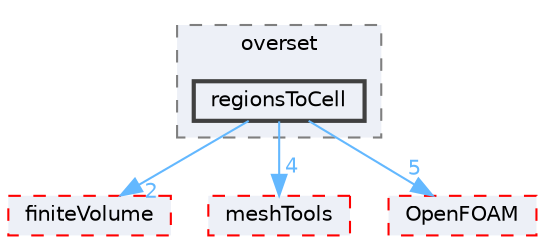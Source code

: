 digraph "src/overset/regionsToCell"
{
 // LATEX_PDF_SIZE
  bgcolor="transparent";
  edge [fontname=Helvetica,fontsize=10,labelfontname=Helvetica,labelfontsize=10];
  node [fontname=Helvetica,fontsize=10,shape=box,height=0.2,width=0.4];
  compound=true
  subgraph clusterdir_130ea3eb54766613bed36c4f96e55285 {
    graph [ bgcolor="#edf0f7", pencolor="grey50", label="overset", fontname=Helvetica,fontsize=10 style="filled,dashed", URL="dir_130ea3eb54766613bed36c4f96e55285.html",tooltip=""]
  dir_2b3f342791f82e1c0a2639cb6ddb1e11 [label="regionsToCell", fillcolor="#edf0f7", color="grey25", style="filled,bold", URL="dir_2b3f342791f82e1c0a2639cb6ddb1e11.html",tooltip=""];
  }
  dir_9bd15774b555cf7259a6fa18f99fe99b [label="finiteVolume", fillcolor="#edf0f7", color="red", style="filled,dashed", URL="dir_9bd15774b555cf7259a6fa18f99fe99b.html",tooltip=""];
  dir_ae30ad0bef50cf391b24c614251bb9fd [label="meshTools", fillcolor="#edf0f7", color="red", style="filled,dashed", URL="dir_ae30ad0bef50cf391b24c614251bb9fd.html",tooltip=""];
  dir_c5473ff19b20e6ec4dfe5c310b3778a8 [label="OpenFOAM", fillcolor="#edf0f7", color="red", style="filled,dashed", URL="dir_c5473ff19b20e6ec4dfe5c310b3778a8.html",tooltip=""];
  dir_2b3f342791f82e1c0a2639cb6ddb1e11->dir_9bd15774b555cf7259a6fa18f99fe99b [headlabel="2", labeldistance=1.5 headhref="dir_003300_001387.html" href="dir_003300_001387.html" color="steelblue1" fontcolor="steelblue1"];
  dir_2b3f342791f82e1c0a2639cb6ddb1e11->dir_ae30ad0bef50cf391b24c614251bb9fd [headlabel="4", labeldistance=1.5 headhref="dir_003300_002382.html" href="dir_003300_002382.html" color="steelblue1" fontcolor="steelblue1"];
  dir_2b3f342791f82e1c0a2639cb6ddb1e11->dir_c5473ff19b20e6ec4dfe5c310b3778a8 [headlabel="5", labeldistance=1.5 headhref="dir_003300_002695.html" href="dir_003300_002695.html" color="steelblue1" fontcolor="steelblue1"];
}
